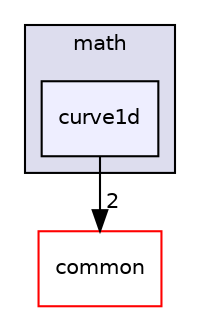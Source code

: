 digraph "modules/planning/math/curve1d" {
  compound=true
  node [ fontsize="10", fontname="Helvetica"];
  edge [ labelfontsize="10", labelfontname="Helvetica"];
  subgraph clusterdir_20c36c897bdd5e28542c27d4408ee210 {
    graph [ bgcolor="#ddddee", pencolor="black", label="math" fontname="Helvetica", fontsize="10", URL="dir_20c36c897bdd5e28542c27d4408ee210.html"]
  dir_533505bf30f0f3aa281eb326ff7286f9 [shape=box, label="curve1d", style="filled", fillcolor="#eeeeff", pencolor="black", URL="dir_533505bf30f0f3aa281eb326ff7286f9.html"];
  }
  dir_9a5e51f49964887903df6eed98080585 [shape=box label="common" fillcolor="white" style="filled" color="red" URL="dir_9a5e51f49964887903df6eed98080585.html"];
  dir_533505bf30f0f3aa281eb326ff7286f9->dir_9a5e51f49964887903df6eed98080585 [headlabel="2", labeldistance=1.5 headhref="dir_000185_000050.html"];
}
